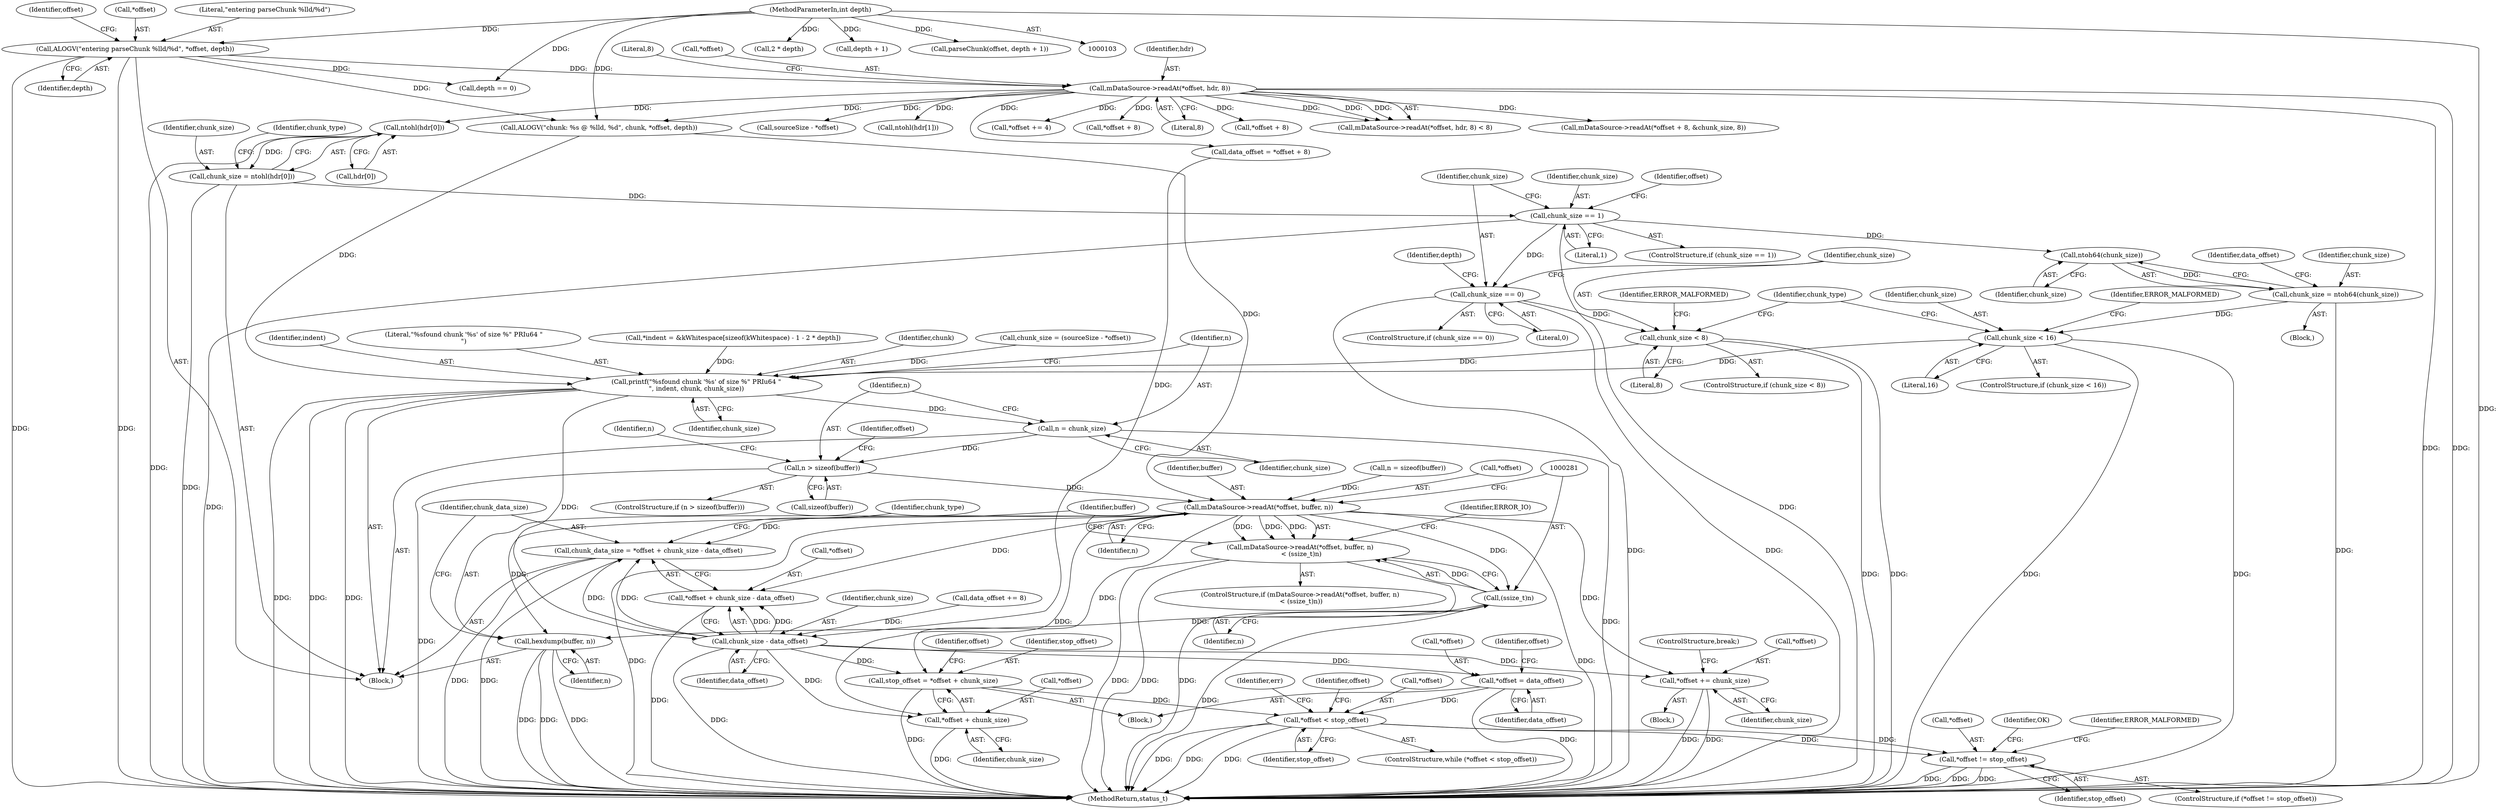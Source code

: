 digraph "0_Android_463a6f807e187828442949d1924e143cf07778c6@array" {
"1000127" [label="(Call,ntohl(hdr[0]))"];
"1000115" [label="(Call,mDataSource->readAt(*offset, hdr, 8))"];
"1000107" [label="(Call,ALOGV(\"entering parseChunk %lld/%d\", *offset, depth))"];
"1000105" [label="(MethodParameterIn,int depth)"];
"1000125" [label="(Call,chunk_size = ntohl(hdr[0]))"];
"1000146" [label="(Call,chunk_size == 1)"];
"1000166" [label="(Call,ntoh64(chunk_size))"];
"1000164" [label="(Call,chunk_size = ntoh64(chunk_size))"];
"1000172" [label="(Call,chunk_size < 16)"];
"1000253" [label="(Call,printf(\"%sfound chunk '%s' of size %\" PRIu64 \"\n\", indent, chunk, chunk_size))"];
"1000260" [label="(Call,n = chunk_size)"];
"1000264" [label="(Call,n > sizeof(buffer))"];
"1000275" [label="(Call,mDataSource->readAt(*offset, buffer, n))"];
"1000274" [label="(Call,mDataSource->readAt(*offset, buffer, n)\n < (ssize_t)n)"];
"1000280" [label="(Call,(ssize_t)n)"];
"1000286" [label="(Call,hexdump(buffer, n))"];
"1000291" [label="(Call,chunk_data_size = *offset + chunk_size - data_offset)"];
"1000293" [label="(Call,*offset + chunk_size - data_offset)"];
"1000324" [label="(Call,stop_offset = *offset + chunk_size)"];
"1000335" [label="(Call,*offset < stop_offset)"];
"1000356" [label="(Call,*offset != stop_offset)"];
"1000326" [label="(Call,*offset + chunk_size)"];
"1002911" [label="(Call,*offset += chunk_size)"];
"1000296" [label="(Call,chunk_size - data_offset)"];
"1000330" [label="(Call,*offset = data_offset)"];
"1000180" [label="(Call,chunk_size == 0)"];
"1000219" [label="(Call,chunk_size < 8)"];
"1000219" [label="(Call,chunk_size < 8)"];
"1000263" [label="(ControlStructure,if (n > sizeof(buffer)))"];
"1000274" [label="(Call,mDataSource->readAt(*offset, buffer, n)\n < (ssize_t)n)"];
"1000357" [label="(Call,*offset)"];
"1000116" [label="(Call,*offset)"];
"1000257" [label="(Identifier,chunk_size)"];
"1000250" [label="(Call,2 * depth)"];
"1000280" [label="(Call,(ssize_t)n)"];
"1000199" [label="(Call,sourceSize - *offset)"];
"1000266" [label="(Call,sizeof(buffer))"];
"1000179" [label="(ControlStructure,if (chunk_size == 0))"];
"1000297" [label="(Identifier,chunk_size)"];
"1000107" [label="(Call,ALOGV(\"entering parseChunk %lld/%d\", *offset, depth))"];
"1000125" [label="(Call,chunk_size = ntohl(hdr[0]))"];
"1000229" [label="(Call,ALOGV(\"chunk: %s @ %lld, %d\", chunk, *offset, depth))"];
"1000291" [label="(Call,chunk_data_size = *offset + chunk_size - data_offset)"];
"1000165" [label="(Identifier,chunk_size)"];
"1000292" [label="(Identifier,chunk_data_size)"];
"1000275" [label="(Call,mDataSource->readAt(*offset, buffer, n))"];
"1000254" [label="(Literal,\"%sfound chunk '%s' of size %\" PRIu64 \"\n\")"];
"1000345" [label="(Call,depth + 1)"];
"1000134" [label="(Call,ntohl(hdr[1]))"];
"1000282" [label="(Identifier,n)"];
"1000270" [label="(Identifier,n)"];
"1000278" [label="(Identifier,buffer)"];
"1000172" [label="(Call,chunk_size < 16)"];
"1000186" [label="(Identifier,depth)"];
"1000327" [label="(Call,*offset)"];
"1002914" [label="(Identifier,chunk_size)"];
"1000147" [label="(Identifier,chunk_size)"];
"1000356" [label="(Call,*offset != stop_offset)"];
"1002918" [label="(MethodReturn,status_t)"];
"1000118" [label="(Identifier,hdr)"];
"1000293" [label="(Call,*offset + chunk_size - data_offset)"];
"1000185" [label="(Call,depth == 0)"];
"1000166" [label="(Call,ntoh64(chunk_size))"];
"1000288" [label="(Identifier,n)"];
"1000261" [label="(Identifier,n)"];
"1000127" [label="(Call,ntohl(hdr[0]))"];
"1000294" [label="(Call,*offset)"];
"1000177" [label="(Identifier,ERROR_MALFORMED)"];
"1000277" [label="(Identifier,offset)"];
"1000286" [label="(Call,hexdump(buffer, n))"];
"1000211" [label="(Call,*offset += 4)"];
"1000148" [label="(Literal,1)"];
"1002915" [label="(ControlStructure,break;)"];
"1000167" [label="(Identifier,chunk_size)"];
"1000364" [label="(Identifier,OK)"];
"1000329" [label="(Identifier,chunk_size)"];
"1000174" [label="(Literal,16)"];
"1000149" [label="(Block,)"];
"1000260" [label="(Call,n = chunk_size)"];
"1000164" [label="(Call,chunk_size = ntoh64(chunk_size))"];
"1000182" [label="(Literal,0)"];
"1000359" [label="(Identifier,stop_offset)"];
"1000141" [label="(Call,*offset + 8)"];
"1000343" [label="(Call,parseChunk(offset, depth + 1))"];
"1000287" [label="(Identifier,buffer)"];
"1000126" [label="(Identifier,chunk_size)"];
"1000139" [label="(Call,data_offset = *offset + 8)"];
"1000221" [label="(Literal,8)"];
"1000332" [label="(Identifier,offset)"];
"1000298" [label="(Identifier,data_offset)"];
"1000333" [label="(Identifier,data_offset)"];
"1000342" [label="(Identifier,err)"];
"1000117" [label="(Identifier,offset)"];
"1000240" [label="(Call,*indent = &kWhitespace[sizeof(kWhitespace) - 1 - 2 * depth])"];
"1000119" [label="(Literal,8)"];
"1000324" [label="(Call,stop_offset = *offset + chunk_size)"];
"1000224" [label="(Identifier,ERROR_MALFORMED)"];
"1000128" [label="(Call,hdr[0])"];
"1000302" [label="(Identifier,chunk_type)"];
"1000111" [label="(Identifier,depth)"];
"1000115" [label="(Call,mDataSource->readAt(*offset, hdr, 8))"];
"1000279" [label="(Identifier,n)"];
"1000169" [label="(Identifier,data_offset)"];
"1000109" [label="(Call,*offset)"];
"1000256" [label="(Identifier,chunk)"];
"1000296" [label="(Call,chunk_size - data_offset)"];
"1000168" [label="(Call,data_offset += 8)"];
"1000358" [label="(Identifier,offset)"];
"1000181" [label="(Identifier,chunk_size)"];
"1000264" [label="(Call,n > sizeof(buffer))"];
"1000338" [label="(Identifier,stop_offset)"];
"1000330" [label="(Call,*offset = data_offset)"];
"1000322" [label="(Block,)"];
"1000220" [label="(Identifier,chunk_size)"];
"1000153" [label="(Call,*offset + 8)"];
"1000218" [label="(ControlStructure,if (chunk_size < 8))"];
"1000325" [label="(Identifier,stop_offset)"];
"1000180" [label="(Call,chunk_size == 0)"];
"1000253" [label="(Call,printf(\"%sfound chunk '%s' of size %\" PRIu64 \"\n\", indent, chunk, chunk_size))"];
"1000120" [label="(Literal,8)"];
"1000197" [label="(Call,chunk_size = (sourceSize - *offset))"];
"1000269" [label="(Call,n = sizeof(buffer))"];
"1000273" [label="(ControlStructure,if (mDataSource->readAt(*offset, buffer, n)\n < (ssize_t)n))"];
"1000146" [label="(Call,chunk_size == 1)"];
"1000326" [label="(Call,*offset + chunk_size)"];
"1000331" [label="(Call,*offset)"];
"1000265" [label="(Identifier,n)"];
"1000155" [label="(Identifier,offset)"];
"1002911" [label="(Call,*offset += chunk_size)"];
"1000108" [label="(Literal,\"entering parseChunk %lld/%d\")"];
"1000334" [label="(ControlStructure,while (*offset < stop_offset))"];
"1000262" [label="(Identifier,chunk_size)"];
"1000133" [label="(Identifier,chunk_type)"];
"1002912" [label="(Call,*offset)"];
"1000173" [label="(Identifier,chunk_size)"];
"1000114" [label="(Call,mDataSource->readAt(*offset, hdr, 8) < 8)"];
"1000227" [label="(Identifier,chunk_type)"];
"1000335" [label="(Call,*offset < stop_offset)"];
"1002910" [label="(Block,)"];
"1000145" [label="(ControlStructure,if (chunk_size == 1))"];
"1000355" [label="(ControlStructure,if (*offset != stop_offset))"];
"1000337" [label="(Identifier,offset)"];
"1000105" [label="(MethodParameterIn,int depth)"];
"1000285" [label="(Identifier,ERROR_IO)"];
"1000152" [label="(Call,mDataSource->readAt(*offset + 8, &chunk_size, 8))"];
"1000336" [label="(Call,*offset)"];
"1000106" [label="(Block,)"];
"1000276" [label="(Call,*offset)"];
"1000171" [label="(ControlStructure,if (chunk_size < 16))"];
"1000362" [label="(Identifier,ERROR_MALFORMED)"];
"1000255" [label="(Identifier,indent)"];
"1000127" -> "1000125"  [label="AST: "];
"1000127" -> "1000128"  [label="CFG: "];
"1000128" -> "1000127"  [label="AST: "];
"1000125" -> "1000127"  [label="CFG: "];
"1000127" -> "1002918"  [label="DDG: "];
"1000127" -> "1000125"  [label="DDG: "];
"1000115" -> "1000127"  [label="DDG: "];
"1000115" -> "1000114"  [label="AST: "];
"1000115" -> "1000119"  [label="CFG: "];
"1000116" -> "1000115"  [label="AST: "];
"1000118" -> "1000115"  [label="AST: "];
"1000119" -> "1000115"  [label="AST: "];
"1000120" -> "1000115"  [label="CFG: "];
"1000115" -> "1002918"  [label="DDG: "];
"1000115" -> "1002918"  [label="DDG: "];
"1000115" -> "1000114"  [label="DDG: "];
"1000115" -> "1000114"  [label="DDG: "];
"1000115" -> "1000114"  [label="DDG: "];
"1000107" -> "1000115"  [label="DDG: "];
"1000115" -> "1000134"  [label="DDG: "];
"1000115" -> "1000139"  [label="DDG: "];
"1000115" -> "1000141"  [label="DDG: "];
"1000115" -> "1000152"  [label="DDG: "];
"1000115" -> "1000153"  [label="DDG: "];
"1000115" -> "1000199"  [label="DDG: "];
"1000115" -> "1000211"  [label="DDG: "];
"1000115" -> "1000229"  [label="DDG: "];
"1000107" -> "1000106"  [label="AST: "];
"1000107" -> "1000111"  [label="CFG: "];
"1000108" -> "1000107"  [label="AST: "];
"1000109" -> "1000107"  [label="AST: "];
"1000111" -> "1000107"  [label="AST: "];
"1000117" -> "1000107"  [label="CFG: "];
"1000107" -> "1002918"  [label="DDG: "];
"1000107" -> "1002918"  [label="DDG: "];
"1000105" -> "1000107"  [label="DDG: "];
"1000107" -> "1000185"  [label="DDG: "];
"1000107" -> "1000229"  [label="DDG: "];
"1000105" -> "1000103"  [label="AST: "];
"1000105" -> "1002918"  [label="DDG: "];
"1000105" -> "1000185"  [label="DDG: "];
"1000105" -> "1000229"  [label="DDG: "];
"1000105" -> "1000250"  [label="DDG: "];
"1000105" -> "1000343"  [label="DDG: "];
"1000105" -> "1000345"  [label="DDG: "];
"1000125" -> "1000106"  [label="AST: "];
"1000126" -> "1000125"  [label="AST: "];
"1000133" -> "1000125"  [label="CFG: "];
"1000125" -> "1002918"  [label="DDG: "];
"1000125" -> "1000146"  [label="DDG: "];
"1000146" -> "1000145"  [label="AST: "];
"1000146" -> "1000148"  [label="CFG: "];
"1000147" -> "1000146"  [label="AST: "];
"1000148" -> "1000146"  [label="AST: "];
"1000155" -> "1000146"  [label="CFG: "];
"1000181" -> "1000146"  [label="CFG: "];
"1000146" -> "1002918"  [label="DDG: "];
"1000146" -> "1002918"  [label="DDG: "];
"1000146" -> "1000166"  [label="DDG: "];
"1000146" -> "1000180"  [label="DDG: "];
"1000166" -> "1000164"  [label="AST: "];
"1000166" -> "1000167"  [label="CFG: "];
"1000167" -> "1000166"  [label="AST: "];
"1000164" -> "1000166"  [label="CFG: "];
"1000166" -> "1000164"  [label="DDG: "];
"1000164" -> "1000149"  [label="AST: "];
"1000165" -> "1000164"  [label="AST: "];
"1000169" -> "1000164"  [label="CFG: "];
"1000164" -> "1002918"  [label="DDG: "];
"1000164" -> "1000172"  [label="DDG: "];
"1000172" -> "1000171"  [label="AST: "];
"1000172" -> "1000174"  [label="CFG: "];
"1000173" -> "1000172"  [label="AST: "];
"1000174" -> "1000172"  [label="AST: "];
"1000177" -> "1000172"  [label="CFG: "];
"1000227" -> "1000172"  [label="CFG: "];
"1000172" -> "1002918"  [label="DDG: "];
"1000172" -> "1002918"  [label="DDG: "];
"1000172" -> "1000253"  [label="DDG: "];
"1000253" -> "1000106"  [label="AST: "];
"1000253" -> "1000257"  [label="CFG: "];
"1000254" -> "1000253"  [label="AST: "];
"1000255" -> "1000253"  [label="AST: "];
"1000256" -> "1000253"  [label="AST: "];
"1000257" -> "1000253"  [label="AST: "];
"1000261" -> "1000253"  [label="CFG: "];
"1000253" -> "1002918"  [label="DDG: "];
"1000253" -> "1002918"  [label="DDG: "];
"1000253" -> "1002918"  [label="DDG: "];
"1000240" -> "1000253"  [label="DDG: "];
"1000229" -> "1000253"  [label="DDG: "];
"1000219" -> "1000253"  [label="DDG: "];
"1000197" -> "1000253"  [label="DDG: "];
"1000253" -> "1000260"  [label="DDG: "];
"1000253" -> "1000296"  [label="DDG: "];
"1000260" -> "1000106"  [label="AST: "];
"1000260" -> "1000262"  [label="CFG: "];
"1000261" -> "1000260"  [label="AST: "];
"1000262" -> "1000260"  [label="AST: "];
"1000265" -> "1000260"  [label="CFG: "];
"1000260" -> "1002918"  [label="DDG: "];
"1000260" -> "1000264"  [label="DDG: "];
"1000264" -> "1000263"  [label="AST: "];
"1000264" -> "1000266"  [label="CFG: "];
"1000265" -> "1000264"  [label="AST: "];
"1000266" -> "1000264"  [label="AST: "];
"1000270" -> "1000264"  [label="CFG: "];
"1000277" -> "1000264"  [label="CFG: "];
"1000264" -> "1002918"  [label="DDG: "];
"1000264" -> "1000275"  [label="DDG: "];
"1000275" -> "1000274"  [label="AST: "];
"1000275" -> "1000279"  [label="CFG: "];
"1000276" -> "1000275"  [label="AST: "];
"1000278" -> "1000275"  [label="AST: "];
"1000279" -> "1000275"  [label="AST: "];
"1000281" -> "1000275"  [label="CFG: "];
"1000275" -> "1002918"  [label="DDG: "];
"1000275" -> "1002918"  [label="DDG: "];
"1000275" -> "1000274"  [label="DDG: "];
"1000275" -> "1000274"  [label="DDG: "];
"1000275" -> "1000274"  [label="DDG: "];
"1000229" -> "1000275"  [label="DDG: "];
"1000269" -> "1000275"  [label="DDG: "];
"1000275" -> "1000280"  [label="DDG: "];
"1000275" -> "1000286"  [label="DDG: "];
"1000275" -> "1000291"  [label="DDG: "];
"1000275" -> "1000293"  [label="DDG: "];
"1000275" -> "1000324"  [label="DDG: "];
"1000275" -> "1000326"  [label="DDG: "];
"1000275" -> "1002911"  [label="DDG: "];
"1000274" -> "1000273"  [label="AST: "];
"1000274" -> "1000280"  [label="CFG: "];
"1000280" -> "1000274"  [label="AST: "];
"1000285" -> "1000274"  [label="CFG: "];
"1000287" -> "1000274"  [label="CFG: "];
"1000274" -> "1002918"  [label="DDG: "];
"1000274" -> "1002918"  [label="DDG: "];
"1000274" -> "1002918"  [label="DDG: "];
"1000280" -> "1000274"  [label="DDG: "];
"1000280" -> "1000282"  [label="CFG: "];
"1000281" -> "1000280"  [label="AST: "];
"1000282" -> "1000280"  [label="AST: "];
"1000280" -> "1002918"  [label="DDG: "];
"1000280" -> "1000286"  [label="DDG: "];
"1000286" -> "1000106"  [label="AST: "];
"1000286" -> "1000288"  [label="CFG: "];
"1000287" -> "1000286"  [label="AST: "];
"1000288" -> "1000286"  [label="AST: "];
"1000292" -> "1000286"  [label="CFG: "];
"1000286" -> "1002918"  [label="DDG: "];
"1000286" -> "1002918"  [label="DDG: "];
"1000286" -> "1002918"  [label="DDG: "];
"1000291" -> "1000106"  [label="AST: "];
"1000291" -> "1000293"  [label="CFG: "];
"1000292" -> "1000291"  [label="AST: "];
"1000293" -> "1000291"  [label="AST: "];
"1000302" -> "1000291"  [label="CFG: "];
"1000291" -> "1002918"  [label="DDG: "];
"1000291" -> "1002918"  [label="DDG: "];
"1000296" -> "1000291"  [label="DDG: "];
"1000296" -> "1000291"  [label="DDG: "];
"1000293" -> "1000296"  [label="CFG: "];
"1000294" -> "1000293"  [label="AST: "];
"1000296" -> "1000293"  [label="AST: "];
"1000293" -> "1002918"  [label="DDG: "];
"1000296" -> "1000293"  [label="DDG: "];
"1000296" -> "1000293"  [label="DDG: "];
"1000324" -> "1000322"  [label="AST: "];
"1000324" -> "1000326"  [label="CFG: "];
"1000325" -> "1000324"  [label="AST: "];
"1000326" -> "1000324"  [label="AST: "];
"1000332" -> "1000324"  [label="CFG: "];
"1000324" -> "1002918"  [label="DDG: "];
"1000296" -> "1000324"  [label="DDG: "];
"1000324" -> "1000335"  [label="DDG: "];
"1000335" -> "1000334"  [label="AST: "];
"1000335" -> "1000338"  [label="CFG: "];
"1000336" -> "1000335"  [label="AST: "];
"1000338" -> "1000335"  [label="AST: "];
"1000342" -> "1000335"  [label="CFG: "];
"1000358" -> "1000335"  [label="CFG: "];
"1000335" -> "1002918"  [label="DDG: "];
"1000335" -> "1002918"  [label="DDG: "];
"1000335" -> "1002918"  [label="DDG: "];
"1000330" -> "1000335"  [label="DDG: "];
"1000335" -> "1000356"  [label="DDG: "];
"1000335" -> "1000356"  [label="DDG: "];
"1000356" -> "1000355"  [label="AST: "];
"1000356" -> "1000359"  [label="CFG: "];
"1000357" -> "1000356"  [label="AST: "];
"1000359" -> "1000356"  [label="AST: "];
"1000362" -> "1000356"  [label="CFG: "];
"1000364" -> "1000356"  [label="CFG: "];
"1000356" -> "1002918"  [label="DDG: "];
"1000356" -> "1002918"  [label="DDG: "];
"1000356" -> "1002918"  [label="DDG: "];
"1000326" -> "1000329"  [label="CFG: "];
"1000327" -> "1000326"  [label="AST: "];
"1000329" -> "1000326"  [label="AST: "];
"1000326" -> "1002918"  [label="DDG: "];
"1000296" -> "1000326"  [label="DDG: "];
"1002911" -> "1002910"  [label="AST: "];
"1002911" -> "1002914"  [label="CFG: "];
"1002912" -> "1002911"  [label="AST: "];
"1002914" -> "1002911"  [label="AST: "];
"1002915" -> "1002911"  [label="CFG: "];
"1002911" -> "1002918"  [label="DDG: "];
"1002911" -> "1002918"  [label="DDG: "];
"1000296" -> "1002911"  [label="DDG: "];
"1000296" -> "1000298"  [label="CFG: "];
"1000297" -> "1000296"  [label="AST: "];
"1000298" -> "1000296"  [label="AST: "];
"1000296" -> "1002918"  [label="DDG: "];
"1000168" -> "1000296"  [label="DDG: "];
"1000139" -> "1000296"  [label="DDG: "];
"1000296" -> "1000330"  [label="DDG: "];
"1000330" -> "1000322"  [label="AST: "];
"1000330" -> "1000333"  [label="CFG: "];
"1000331" -> "1000330"  [label="AST: "];
"1000333" -> "1000330"  [label="AST: "];
"1000337" -> "1000330"  [label="CFG: "];
"1000330" -> "1002918"  [label="DDG: "];
"1000180" -> "1000179"  [label="AST: "];
"1000180" -> "1000182"  [label="CFG: "];
"1000181" -> "1000180"  [label="AST: "];
"1000182" -> "1000180"  [label="AST: "];
"1000186" -> "1000180"  [label="CFG: "];
"1000220" -> "1000180"  [label="CFG: "];
"1000180" -> "1002918"  [label="DDG: "];
"1000180" -> "1002918"  [label="DDG: "];
"1000180" -> "1000219"  [label="DDG: "];
"1000219" -> "1000218"  [label="AST: "];
"1000219" -> "1000221"  [label="CFG: "];
"1000220" -> "1000219"  [label="AST: "];
"1000221" -> "1000219"  [label="AST: "];
"1000224" -> "1000219"  [label="CFG: "];
"1000227" -> "1000219"  [label="CFG: "];
"1000219" -> "1002918"  [label="DDG: "];
"1000219" -> "1002918"  [label="DDG: "];
}
